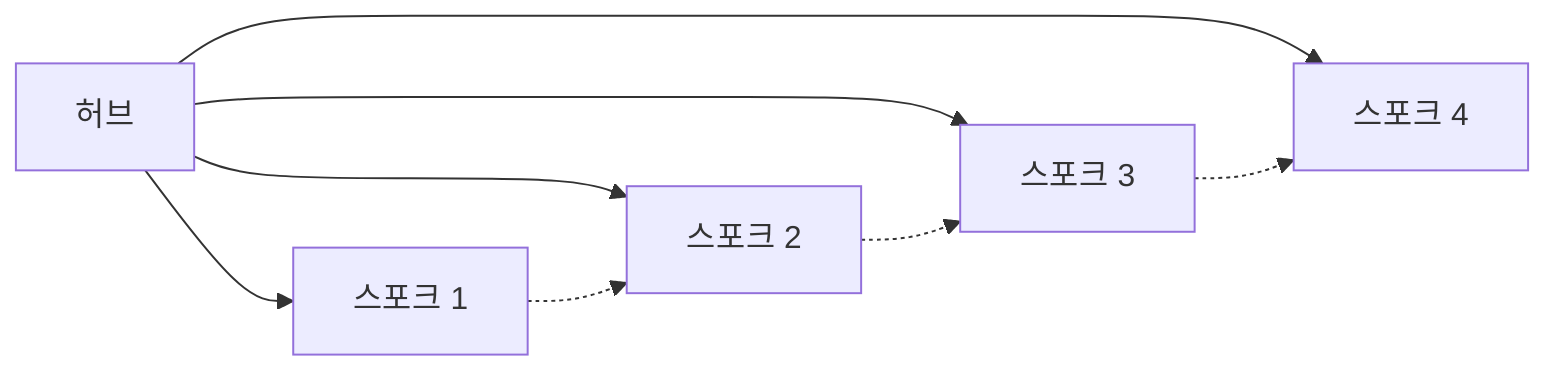 flowchart LR
    Hub[허브] --> Spoke1[스포크 1]
    Hub --> Spoke2[스포크 2]
    Hub --> Spoke3[스포크 3]
    Hub --> Spoke4[스포크 4]
    Spoke1 -.-> Spoke2
    Spoke2 -.-> Spoke3
    Spoke3 -.-> Spoke4